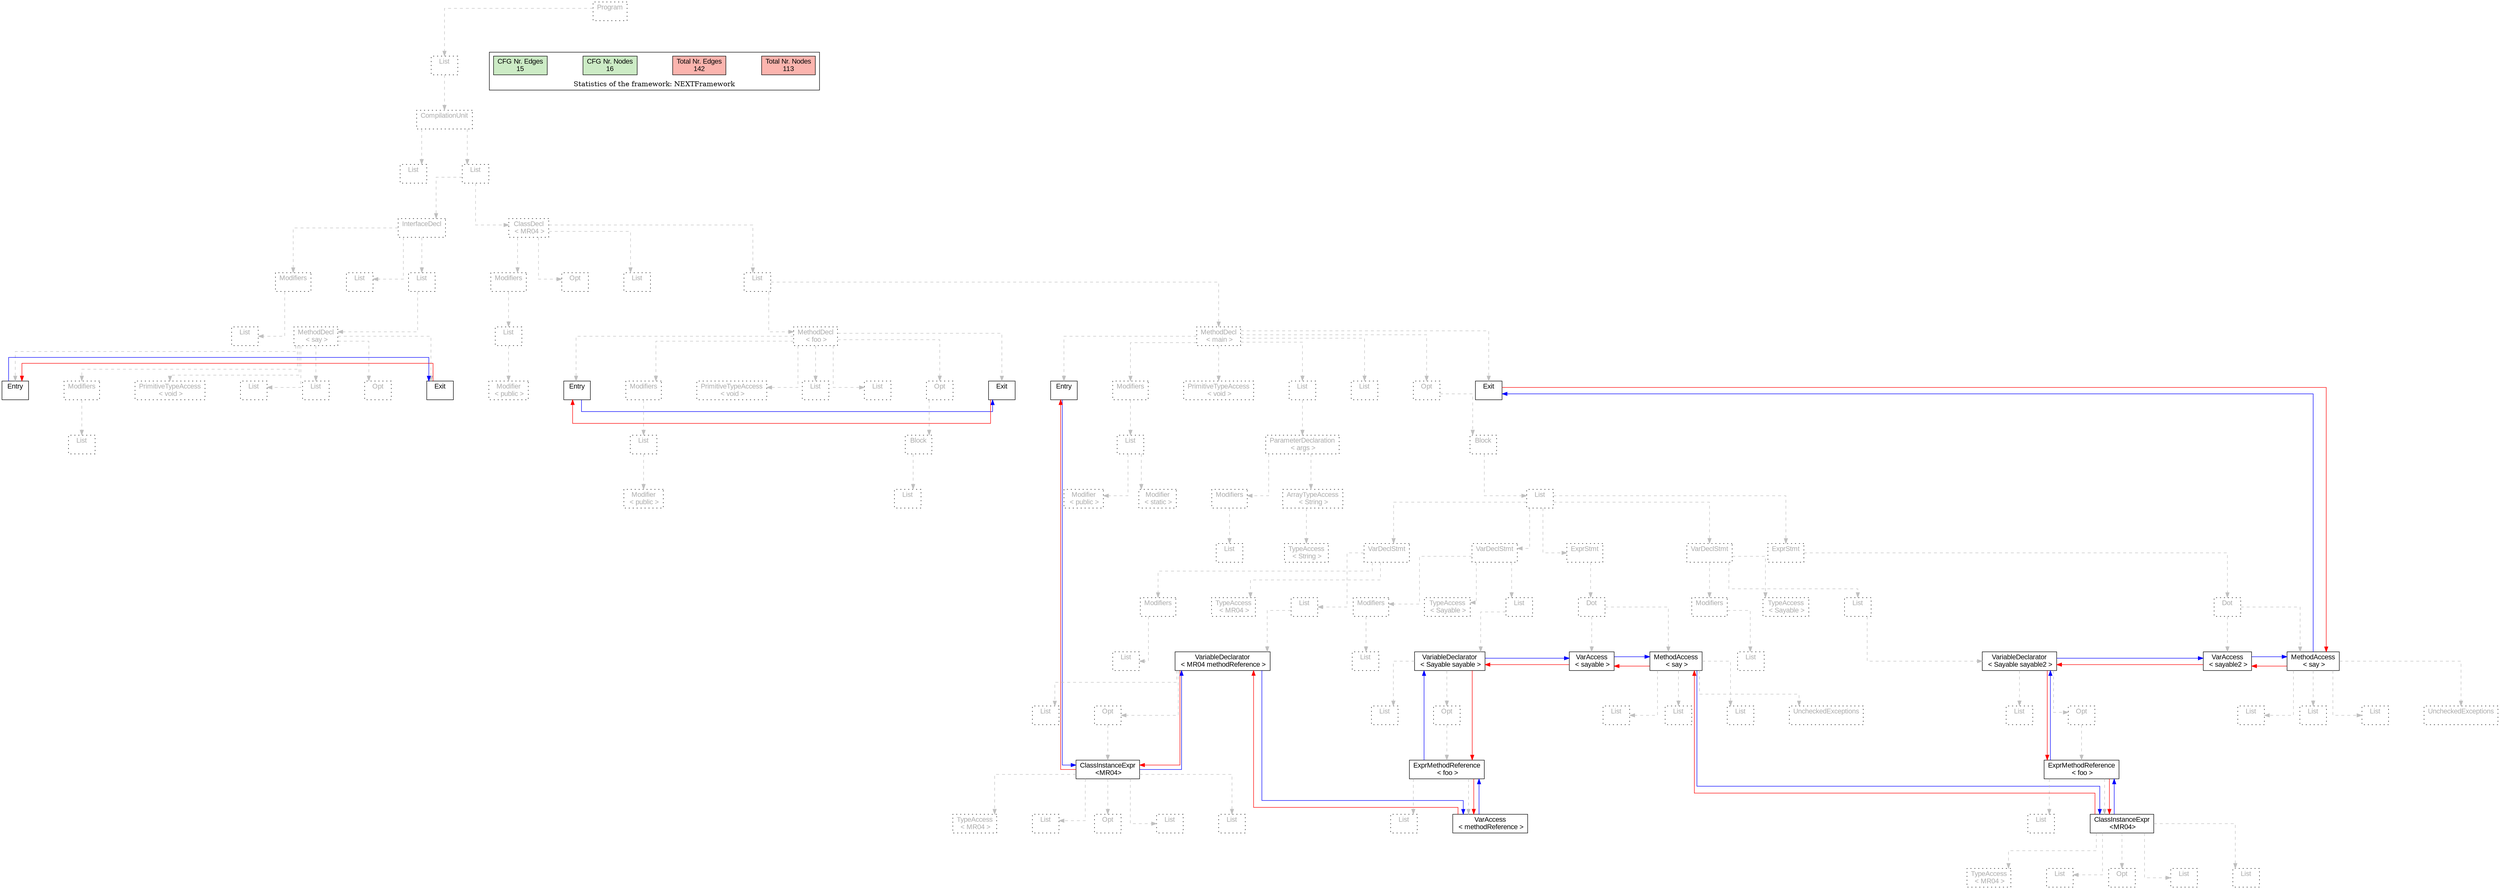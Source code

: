digraph G {
graph [splines=ortho, nodesep="1", ranksep="1"]
node [shape=rect, fontname=Arial];
{ rank = same; "Program[0]"}
{ rank = same; "List[1]"}
{ rank = same; "CompilationUnit[2]"}
{ rank = same; "List[3]"; "List[4]"}
{ rank = same; "InterfaceDecl[5]"; "ClassDecl[18]"}
{ rank = same; "Modifiers[6]"; "List[8]"; "List[9]"; "Modifiers[19]"; "Opt[22]"; "List[23]"; "List[24]"}
{ rank = same; "List[7]"; "MethodDecl[10]"; "List[20]"; "MethodDecl[25]"; "MethodDecl[36]"}
{ rank = same; "Entry[11]"; "Modifiers[12]"; "PrimitiveTypeAccess[14]"; "List[15]"; "List[16]"; "Opt[17]"; "Exit[18]"; "Modifier[21]"; "Entry[26]"; "Modifiers[27]"; "PrimitiveTypeAccess[30]"; "List[31]"; "List[32]"; "Opt[33]"; "Exit[34]"; "Entry[37]"; "Modifiers[38]"; "PrimitiveTypeAccess[42]"; "List[43]"; "List[49]"; "Opt[50]"; "Exit[51]"}
{ rank = same; "List[13]"; "List[28]"; "Block[34]"; "List[39]"; "ParameterDeclaration[44]"; "Block[51]"}
{ rank = same; "Modifier[29]"; "List[35]"; "Modifier[40]"; "Modifier[41]"; "Modifiers[45]"; "ArrayTypeAccess[47]"; "List[52]"}
{ rank = same; "List[46]"; "TypeAccess[48]"; "VarDeclStmt[53]"; "VarDeclStmt[67]"; "ExprStmt[78]"; "VarDeclStmt[86]"; "ExprStmt[102]"}
{ rank = same; "Modifiers[54]"; "TypeAccess[56]"; "List[57]"; "Modifiers[68]"; "TypeAccess[70]"; "List[71]"; "Dot[79]"; "Modifiers[87]"; "TypeAccess[89]"; "List[90]"; "Dot[103]"}
{ rank = same; "List[55]"; "VariableDeclarator[58]"; "List[69]"; "VariableDeclarator[72]"; "VarAccess[80]"; "MethodAccess[81]"; "List[88]"; "VariableDeclarator[91]"; "VarAccess[104]"; "MethodAccess[105]"}
{ rank = same; "List[59]"; "Opt[60]"; "List[73]"; "Opt[74]"; "List[83]"; "List[84]"; "List[85]"; "UncheckedExceptions[82]"; "List[92]"; "Opt[93]"; "List[107]"; "List[108]"; "List[109]"; "UncheckedExceptions[106]"}
{ rank = same; "ClassInstanceExpr[61]"; "ExprMethodReference[75]"; "ExprMethodReference[94]"}
{ rank = same; "TypeAccess[62]"; "List[63]"; "Opt[64]"; "List[65]"; "List[66]"; "List[76]"; "VarAccess[77]"; "List[95]"; "ClassInstanceExpr[96]"}
{ rank = same; "TypeAccess[97]"; "List[98]"; "Opt[99]"; "List[100]"; "List[101]"}
"Program[0]" [label="Program\n ", style= dotted   fillcolor="#eeeeee" fontcolor="#aaaaaa"  ]
"List[1]" [label="List\n ", style= dotted   fillcolor="#eeeeee" fontcolor="#aaaaaa"  ]
"CompilationUnit[2]" [label="CompilationUnit\n ", style= dotted   fillcolor="#eeeeee" fontcolor="#aaaaaa"  ]
"List[3]" [label="List\n ", style= dotted   fillcolor="#eeeeee" fontcolor="#aaaaaa"  ]
"List[4]" [label="List\n ", style= dotted   fillcolor="#eeeeee" fontcolor="#aaaaaa"  ]
"InterfaceDecl[5]" [label="InterfaceDecl\n ", style= dotted   fillcolor="#eeeeee" fontcolor="#aaaaaa"  ]
"Modifiers[6]" [label="Modifiers\n ", style= dotted   fillcolor="#eeeeee" fontcolor="#aaaaaa"  ]
"List[7]" [label="List\n ", style= dotted   fillcolor="#eeeeee" fontcolor="#aaaaaa"  ]
"List[8]" [label="List\n ", style= dotted   fillcolor="#eeeeee" fontcolor="#aaaaaa"  ]
"List[9]" [label="List\n ", style= dotted   fillcolor="#eeeeee" fontcolor="#aaaaaa"  ]
"MethodDecl[10]" [label="MethodDecl\n < say >", style= dotted   fillcolor="#eeeeee" fontcolor="#aaaaaa"  ]
"Entry[11]" [label="Entry\n ", fillcolor=white   style=filled  ]
"Modifiers[12]" [label="Modifiers\n ", style= dotted   fillcolor="#eeeeee" fontcolor="#aaaaaa"  ]
"List[13]" [label="List\n ", style= dotted   fillcolor="#eeeeee" fontcolor="#aaaaaa"  ]
"PrimitiveTypeAccess[14]" [label="PrimitiveTypeAccess\n < void >", style= dotted   fillcolor="#eeeeee" fontcolor="#aaaaaa"  ]
"List[15]" [label="List\n ", style= dotted   fillcolor="#eeeeee" fontcolor="#aaaaaa"  ]
"List[16]" [label="List\n ", style= dotted   fillcolor="#eeeeee" fontcolor="#aaaaaa"  ]
"Opt[17]" [label="Opt\n ", style= dotted   fillcolor="#eeeeee" fontcolor="#aaaaaa"  ]
"Exit[18]" [label="Exit\n ", fillcolor=white   style=filled  ]
"ClassDecl[18]" [label="ClassDecl\n < MR04 >", style= dotted   fillcolor="#eeeeee" fontcolor="#aaaaaa"  ]
"Modifiers[19]" [label="Modifiers\n ", style= dotted   fillcolor="#eeeeee" fontcolor="#aaaaaa"  ]
"List[20]" [label="List\n ", style= dotted   fillcolor="#eeeeee" fontcolor="#aaaaaa"  ]
"Modifier[21]" [label="Modifier\n < public >", style= dotted   fillcolor="#eeeeee" fontcolor="#aaaaaa"  ]
"Opt[22]" [label="Opt\n ", style= dotted   fillcolor="#eeeeee" fontcolor="#aaaaaa"  ]
"List[23]" [label="List\n ", style= dotted   fillcolor="#eeeeee" fontcolor="#aaaaaa"  ]
"List[24]" [label="List\n ", style= dotted   fillcolor="#eeeeee" fontcolor="#aaaaaa"  ]
"MethodDecl[25]" [label="MethodDecl\n < foo >", style= dotted   fillcolor="#eeeeee" fontcolor="#aaaaaa"  ]
"Entry[26]" [label="Entry\n ", fillcolor=white   style=filled  ]
"Modifiers[27]" [label="Modifiers\n ", style= dotted   fillcolor="#eeeeee" fontcolor="#aaaaaa"  ]
"List[28]" [label="List\n ", style= dotted   fillcolor="#eeeeee" fontcolor="#aaaaaa"  ]
"Modifier[29]" [label="Modifier\n < public >", style= dotted   fillcolor="#eeeeee" fontcolor="#aaaaaa"  ]
"PrimitiveTypeAccess[30]" [label="PrimitiveTypeAccess\n < void >", style= dotted   fillcolor="#eeeeee" fontcolor="#aaaaaa"  ]
"List[31]" [label="List\n ", style= dotted   fillcolor="#eeeeee" fontcolor="#aaaaaa"  ]
"List[32]" [label="List\n ", style= dotted   fillcolor="#eeeeee" fontcolor="#aaaaaa"  ]
"Opt[33]" [label="Opt\n ", style= dotted   fillcolor="#eeeeee" fontcolor="#aaaaaa"  ]
"Block[34]" [label="Block\n ", style= dotted   fillcolor="#eeeeee" fontcolor="#aaaaaa"  ]
"List[35]" [label="List\n ", style= dotted   fillcolor="#eeeeee" fontcolor="#aaaaaa"  ]
"Exit[34]" [label="Exit\n ", fillcolor=white   style=filled  ]
"MethodDecl[36]" [label="MethodDecl\n < main >", style= dotted   fillcolor="#eeeeee" fontcolor="#aaaaaa"  ]
"Entry[37]" [label="Entry\n ", fillcolor=white   style=filled  ]
"Modifiers[38]" [label="Modifiers\n ", style= dotted   fillcolor="#eeeeee" fontcolor="#aaaaaa"  ]
"List[39]" [label="List\n ", style= dotted   fillcolor="#eeeeee" fontcolor="#aaaaaa"  ]
"Modifier[40]" [label="Modifier\n < public >", style= dotted   fillcolor="#eeeeee" fontcolor="#aaaaaa"  ]
"Modifier[41]" [label="Modifier\n < static >", style= dotted   fillcolor="#eeeeee" fontcolor="#aaaaaa"  ]
"PrimitiveTypeAccess[42]" [label="PrimitiveTypeAccess\n < void >", style= dotted   fillcolor="#eeeeee" fontcolor="#aaaaaa"  ]
"List[43]" [label="List\n ", style= dotted   fillcolor="#eeeeee" fontcolor="#aaaaaa"  ]
"ParameterDeclaration[44]" [label="ParameterDeclaration\n < args >", style= dotted   fillcolor="#eeeeee" fontcolor="#aaaaaa"  ]
"Modifiers[45]" [label="Modifiers\n ", style= dotted   fillcolor="#eeeeee" fontcolor="#aaaaaa"  ]
"List[46]" [label="List\n ", style= dotted   fillcolor="#eeeeee" fontcolor="#aaaaaa"  ]
"ArrayTypeAccess[47]" [label="ArrayTypeAccess\n < String >", style= dotted   fillcolor="#eeeeee" fontcolor="#aaaaaa"  ]
"TypeAccess[48]" [label="TypeAccess\n < String >", style= dotted   fillcolor="#eeeeee" fontcolor="#aaaaaa"  ]
"List[49]" [label="List\n ", style= dotted   fillcolor="#eeeeee" fontcolor="#aaaaaa"  ]
"Opt[50]" [label="Opt\n ", style= dotted   fillcolor="#eeeeee" fontcolor="#aaaaaa"  ]
"Block[51]" [label="Block\n ", style= dotted   fillcolor="#eeeeee" fontcolor="#aaaaaa"  ]
"List[52]" [label="List\n ", style= dotted   fillcolor="#eeeeee" fontcolor="#aaaaaa"  ]
"VarDeclStmt[53]" [label="VarDeclStmt\n ", style= dotted   fillcolor="#eeeeee" fontcolor="#aaaaaa"  ]
"Modifiers[54]" [label="Modifiers\n ", style= dotted   fillcolor="#eeeeee" fontcolor="#aaaaaa"  ]
"List[55]" [label="List\n ", style= dotted   fillcolor="#eeeeee" fontcolor="#aaaaaa"  ]
"TypeAccess[56]" [label="TypeAccess\n < MR04 >", style= dotted   fillcolor="#eeeeee" fontcolor="#aaaaaa"  ]
"List[57]" [label="List\n ", style= dotted   fillcolor="#eeeeee" fontcolor="#aaaaaa"  ]
"VariableDeclarator[58]" [label="VariableDeclarator\n < MR04 methodReference >", fillcolor=white   style=filled  ]
"List[59]" [label="List\n ", style= dotted   fillcolor="#eeeeee" fontcolor="#aaaaaa"  ]
"Opt[60]" [label="Opt\n ", style= dotted   fillcolor="#eeeeee" fontcolor="#aaaaaa"  ]
"ClassInstanceExpr[61]" [label="ClassInstanceExpr\n <MR04>", fillcolor=white   style=filled  ]
"TypeAccess[62]" [label="TypeAccess\n < MR04 >", style= dotted   fillcolor="#eeeeee" fontcolor="#aaaaaa"  ]
"List[63]" [label="List\n ", style= dotted   fillcolor="#eeeeee" fontcolor="#aaaaaa"  ]
"Opt[64]" [label="Opt\n ", style= dotted   fillcolor="#eeeeee" fontcolor="#aaaaaa"  ]
"List[65]" [label="List\n ", style= dotted   fillcolor="#eeeeee" fontcolor="#aaaaaa"  ]
"List[66]" [label="List\n ", style= dotted   fillcolor="#eeeeee" fontcolor="#aaaaaa"  ]
"VarDeclStmt[67]" [label="VarDeclStmt\n ", style= dotted   fillcolor="#eeeeee" fontcolor="#aaaaaa"  ]
"Modifiers[68]" [label="Modifiers\n ", style= dotted   fillcolor="#eeeeee" fontcolor="#aaaaaa"  ]
"List[69]" [label="List\n ", style= dotted   fillcolor="#eeeeee" fontcolor="#aaaaaa"  ]
"TypeAccess[70]" [label="TypeAccess\n < Sayable >", style= dotted   fillcolor="#eeeeee" fontcolor="#aaaaaa"  ]
"List[71]" [label="List\n ", style= dotted   fillcolor="#eeeeee" fontcolor="#aaaaaa"  ]
"VariableDeclarator[72]" [label="VariableDeclarator\n < Sayable sayable >", fillcolor=white   style=filled  ]
"List[73]" [label="List\n ", style= dotted   fillcolor="#eeeeee" fontcolor="#aaaaaa"  ]
"Opt[74]" [label="Opt\n ", style= dotted   fillcolor="#eeeeee" fontcolor="#aaaaaa"  ]
"ExprMethodReference[75]" [label="ExprMethodReference\n < foo >", fillcolor=white   style=filled  ]
"List[76]" [label="List\n ", style= dotted   fillcolor="#eeeeee" fontcolor="#aaaaaa"  ]
"VarAccess[77]" [label="VarAccess\n < methodReference >", fillcolor=white   style=filled  ]
"ExprStmt[78]" [label="ExprStmt\n ", style= dotted   fillcolor="#eeeeee" fontcolor="#aaaaaa"  ]
"Dot[79]" [label="Dot\n ", style= dotted   fillcolor="#eeeeee" fontcolor="#aaaaaa"  ]
"VarAccess[80]" [label="VarAccess\n < sayable >", fillcolor=white   style=filled  ]
"MethodAccess[81]" [label="MethodAccess\n < say >", fillcolor=white   style=filled  ]
"List[83]" [label="List\n ", style= dotted   fillcolor="#eeeeee" fontcolor="#aaaaaa"  ]
"List[84]" [label="List\n ", style= dotted   fillcolor="#eeeeee" fontcolor="#aaaaaa"  ]
"List[85]" [label="List\n ", style= dotted   fillcolor="#eeeeee" fontcolor="#aaaaaa"  ]
"UncheckedExceptions[82]" [label="UncheckedExceptions\n ", style= dotted   fillcolor="#eeeeee" fontcolor="#aaaaaa"  ]
"VarDeclStmt[86]" [label="VarDeclStmt\n ", style= dotted   fillcolor="#eeeeee" fontcolor="#aaaaaa"  ]
"Modifiers[87]" [label="Modifiers\n ", style= dotted   fillcolor="#eeeeee" fontcolor="#aaaaaa"  ]
"List[88]" [label="List\n ", style= dotted   fillcolor="#eeeeee" fontcolor="#aaaaaa"  ]
"TypeAccess[89]" [label="TypeAccess\n < Sayable >", style= dotted   fillcolor="#eeeeee" fontcolor="#aaaaaa"  ]
"List[90]" [label="List\n ", style= dotted   fillcolor="#eeeeee" fontcolor="#aaaaaa"  ]
"VariableDeclarator[91]" [label="VariableDeclarator\n < Sayable sayable2 >", fillcolor=white   style=filled  ]
"List[92]" [label="List\n ", style= dotted   fillcolor="#eeeeee" fontcolor="#aaaaaa"  ]
"Opt[93]" [label="Opt\n ", style= dotted   fillcolor="#eeeeee" fontcolor="#aaaaaa"  ]
"ExprMethodReference[94]" [label="ExprMethodReference\n < foo >", fillcolor=white   style=filled  ]
"List[95]" [label="List\n ", style= dotted   fillcolor="#eeeeee" fontcolor="#aaaaaa"  ]
"ClassInstanceExpr[96]" [label="ClassInstanceExpr\n <MR04>", fillcolor=white   style=filled  ]
"TypeAccess[97]" [label="TypeAccess\n < MR04 >", style= dotted   fillcolor="#eeeeee" fontcolor="#aaaaaa"  ]
"List[98]" [label="List\n ", style= dotted   fillcolor="#eeeeee" fontcolor="#aaaaaa"  ]
"Opt[99]" [label="Opt\n ", style= dotted   fillcolor="#eeeeee" fontcolor="#aaaaaa"  ]
"List[100]" [label="List\n ", style= dotted   fillcolor="#eeeeee" fontcolor="#aaaaaa"  ]
"List[101]" [label="List\n ", style= dotted   fillcolor="#eeeeee" fontcolor="#aaaaaa"  ]
"ExprStmt[102]" [label="ExprStmt\n ", style= dotted   fillcolor="#eeeeee" fontcolor="#aaaaaa"  ]
"Dot[103]" [label="Dot\n ", style= dotted   fillcolor="#eeeeee" fontcolor="#aaaaaa"  ]
"VarAccess[104]" [label="VarAccess\n < sayable2 >", fillcolor=white   style=filled  ]
"MethodAccess[105]" [label="MethodAccess\n < say >", fillcolor=white   style=filled  ]
"List[107]" [label="List\n ", style= dotted   fillcolor="#eeeeee" fontcolor="#aaaaaa"  ]
"List[108]" [label="List\n ", style= dotted   fillcolor="#eeeeee" fontcolor="#aaaaaa"  ]
"List[109]" [label="List\n ", style= dotted   fillcolor="#eeeeee" fontcolor="#aaaaaa"  ]
"UncheckedExceptions[106]" [label="UncheckedExceptions\n ", style= dotted   fillcolor="#eeeeee" fontcolor="#aaaaaa"  ]
"Exit[51]" [label="Exit\n ", fillcolor=white   style=filled  ]
"CompilationUnit[2]" -> "List[3]" [style=dashed, color=gray]
"Modifiers[6]" -> "List[7]" [style=dashed, color=gray]
"InterfaceDecl[5]" -> "Modifiers[6]" [style=dashed, color=gray]
"InterfaceDecl[5]" -> "List[8]" [style=dashed, color=gray]
"MethodDecl[10]" -> "Entry[11]" [style=dashed, color=gray]
"Modifiers[12]" -> "List[13]" [style=dashed, color=gray]
"MethodDecl[10]" -> "Modifiers[12]" [style=dashed, color=gray]
"MethodDecl[10]" -> "PrimitiveTypeAccess[14]" [style=dashed, color=gray]
"MethodDecl[10]" -> "List[15]" [style=dashed, color=gray]
"MethodDecl[10]" -> "List[16]" [style=dashed, color=gray]
"MethodDecl[10]" -> "Opt[17]" [style=dashed, color=gray]
"MethodDecl[10]" -> "Exit[18]" [style=dashed, color=gray]
"List[9]" -> "MethodDecl[10]" [style=dashed, color=gray]
"InterfaceDecl[5]" -> "List[9]" [style=dashed, color=gray]
"List[4]" -> "InterfaceDecl[5]" [style=dashed, color=gray]
"List[20]" -> "Modifier[21]" [style=dashed, color=gray]
"Modifiers[19]" -> "List[20]" [style=dashed, color=gray]
"ClassDecl[18]" -> "Modifiers[19]" [style=dashed, color=gray]
"ClassDecl[18]" -> "Opt[22]" [style=dashed, color=gray]
"ClassDecl[18]" -> "List[23]" [style=dashed, color=gray]
"MethodDecl[25]" -> "Entry[26]" [style=dashed, color=gray]
"List[28]" -> "Modifier[29]" [style=dashed, color=gray]
"Modifiers[27]" -> "List[28]" [style=dashed, color=gray]
"MethodDecl[25]" -> "Modifiers[27]" [style=dashed, color=gray]
"MethodDecl[25]" -> "PrimitiveTypeAccess[30]" [style=dashed, color=gray]
"MethodDecl[25]" -> "List[31]" [style=dashed, color=gray]
"MethodDecl[25]" -> "List[32]" [style=dashed, color=gray]
"Block[34]" -> "List[35]" [style=dashed, color=gray]
"Opt[33]" -> "Block[34]" [style=dashed, color=gray]
"MethodDecl[25]" -> "Opt[33]" [style=dashed, color=gray]
"MethodDecl[25]" -> "Exit[34]" [style=dashed, color=gray]
"List[24]" -> "MethodDecl[25]" [style=dashed, color=gray]
"MethodDecl[36]" -> "Entry[37]" [style=dashed, color=gray]
"List[39]" -> "Modifier[40]" [style=dashed, color=gray]
"List[39]" -> "Modifier[41]" [style=dashed, color=gray]
"Modifiers[38]" -> "List[39]" [style=dashed, color=gray]
"MethodDecl[36]" -> "Modifiers[38]" [style=dashed, color=gray]
"MethodDecl[36]" -> "PrimitiveTypeAccess[42]" [style=dashed, color=gray]
"Modifiers[45]" -> "List[46]" [style=dashed, color=gray]
"ParameterDeclaration[44]" -> "Modifiers[45]" [style=dashed, color=gray]
"ArrayTypeAccess[47]" -> "TypeAccess[48]" [style=dashed, color=gray]
"ParameterDeclaration[44]" -> "ArrayTypeAccess[47]" [style=dashed, color=gray]
"List[43]" -> "ParameterDeclaration[44]" [style=dashed, color=gray]
"MethodDecl[36]" -> "List[43]" [style=dashed, color=gray]
"MethodDecl[36]" -> "List[49]" [style=dashed, color=gray]
"Modifiers[54]" -> "List[55]" [style=dashed, color=gray]
"VarDeclStmt[53]" -> "Modifiers[54]" [style=dashed, color=gray]
"VarDeclStmt[53]" -> "TypeAccess[56]" [style=dashed, color=gray]
"VariableDeclarator[58]" -> "List[59]" [style=dashed, color=gray]
"ClassInstanceExpr[61]" -> "TypeAccess[62]" [style=dashed, color=gray]
"ClassInstanceExpr[61]" -> "List[63]" [style=dashed, color=gray]
"ClassInstanceExpr[61]" -> "Opt[64]" [style=dashed, color=gray]
"ClassInstanceExpr[61]" -> "List[65]" [style=dashed, color=gray]
"ClassInstanceExpr[61]" -> "List[66]" [style=dashed, color=gray]
"Opt[60]" -> "ClassInstanceExpr[61]" [style=dashed, color=gray]
"VariableDeclarator[58]" -> "Opt[60]" [style=dashed, color=gray]
"List[57]" -> "VariableDeclarator[58]" [style=dashed, color=gray]
"VarDeclStmt[53]" -> "List[57]" [style=dashed, color=gray]
"List[52]" -> "VarDeclStmt[53]" [style=dashed, color=gray]
"Modifiers[68]" -> "List[69]" [style=dashed, color=gray]
"VarDeclStmt[67]" -> "Modifiers[68]" [style=dashed, color=gray]
"VarDeclStmt[67]" -> "TypeAccess[70]" [style=dashed, color=gray]
"VariableDeclarator[72]" -> "List[73]" [style=dashed, color=gray]
"ExprMethodReference[75]" -> "List[76]" [style=dashed, color=gray]
"ExprMethodReference[75]" -> "VarAccess[77]" [style=dashed, color=gray]
"Opt[74]" -> "ExprMethodReference[75]" [style=dashed, color=gray]
"VariableDeclarator[72]" -> "Opt[74]" [style=dashed, color=gray]
"List[71]" -> "VariableDeclarator[72]" [style=dashed, color=gray]
"VarDeclStmt[67]" -> "List[71]" [style=dashed, color=gray]
"List[52]" -> "VarDeclStmt[67]" [style=dashed, color=gray]
"Dot[79]" -> "VarAccess[80]" [style=dashed, color=gray]
"MethodAccess[81]" -> "List[83]" [style=dashed, color=gray]
"MethodAccess[81]" -> "List[84]" [style=dashed, color=gray]
"MethodAccess[81]" -> "List[85]" [style=dashed, color=gray]
"MethodAccess[81]" -> "UncheckedExceptions[82]" [style=dashed, color=gray]
"Dot[79]" -> "MethodAccess[81]" [style=dashed, color=gray]
"ExprStmt[78]" -> "Dot[79]" [style=dashed, color=gray]
"List[52]" -> "ExprStmt[78]" [style=dashed, color=gray]
"Modifiers[87]" -> "List[88]" [style=dashed, color=gray]
"VarDeclStmt[86]" -> "Modifiers[87]" [style=dashed, color=gray]
"VarDeclStmt[86]" -> "TypeAccess[89]" [style=dashed, color=gray]
"VariableDeclarator[91]" -> "List[92]" [style=dashed, color=gray]
"ExprMethodReference[94]" -> "List[95]" [style=dashed, color=gray]
"ClassInstanceExpr[96]" -> "TypeAccess[97]" [style=dashed, color=gray]
"ClassInstanceExpr[96]" -> "List[98]" [style=dashed, color=gray]
"ClassInstanceExpr[96]" -> "Opt[99]" [style=dashed, color=gray]
"ClassInstanceExpr[96]" -> "List[100]" [style=dashed, color=gray]
"ClassInstanceExpr[96]" -> "List[101]" [style=dashed, color=gray]
"ExprMethodReference[94]" -> "ClassInstanceExpr[96]" [style=dashed, color=gray]
"Opt[93]" -> "ExprMethodReference[94]" [style=dashed, color=gray]
"VariableDeclarator[91]" -> "Opt[93]" [style=dashed, color=gray]
"List[90]" -> "VariableDeclarator[91]" [style=dashed, color=gray]
"VarDeclStmt[86]" -> "List[90]" [style=dashed, color=gray]
"List[52]" -> "VarDeclStmt[86]" [style=dashed, color=gray]
"Dot[103]" -> "VarAccess[104]" [style=dashed, color=gray]
"MethodAccess[105]" -> "List[107]" [style=dashed, color=gray]
"MethodAccess[105]" -> "List[108]" [style=dashed, color=gray]
"MethodAccess[105]" -> "List[109]" [style=dashed, color=gray]
"MethodAccess[105]" -> "UncheckedExceptions[106]" [style=dashed, color=gray]
"Dot[103]" -> "MethodAccess[105]" [style=dashed, color=gray]
"ExprStmt[102]" -> "Dot[103]" [style=dashed, color=gray]
"List[52]" -> "ExprStmt[102]" [style=dashed, color=gray]
"Block[51]" -> "List[52]" [style=dashed, color=gray]
"Opt[50]" -> "Block[51]" [style=dashed, color=gray]
"MethodDecl[36]" -> "Opt[50]" [style=dashed, color=gray]
"MethodDecl[36]" -> "Exit[51]" [style=dashed, color=gray]
"List[24]" -> "MethodDecl[36]" [style=dashed, color=gray]
"ClassDecl[18]" -> "List[24]" [style=dashed, color=gray]
"List[4]" -> "ClassDecl[18]" [style=dashed, color=gray]
"CompilationUnit[2]" -> "List[4]" [style=dashed, color=gray]
"List[1]" -> "CompilationUnit[2]" [style=dashed, color=gray]
"Program[0]" -> "List[1]" [style=dashed, color=gray]
"Exit[18]" -> "Entry[11]" [color=red, constraint=false]
"Entry[11]" -> "Exit[18]" [color=blue, constraint=false, xlabel=" "] 
"Exit[34]" -> "Entry[26]" [color=red, constraint=false]
"Entry[26]" -> "Exit[34]" [color=blue, constraint=false, xlabel=" "] 
"Exit[51]" -> "MethodAccess[105]" [color=red, constraint=false]
"MethodAccess[105]" -> "Exit[51]" [color=blue, constraint=false, xlabel=" "] 
"MethodAccess[105]" -> "VarAccess[104]" [color=red, constraint=false]
"VarAccess[104]" -> "MethodAccess[105]" [color=blue, constraint=false, xlabel=" "] 
"VarAccess[104]" -> "VariableDeclarator[91]" [color=red, constraint=false]
"VariableDeclarator[91]" -> "VarAccess[104]" [color=blue, constraint=false, xlabel=" "] 
"VariableDeclarator[91]" -> "ExprMethodReference[94]" [color=red, constraint=false]
"ExprMethodReference[94]" -> "VariableDeclarator[91]" [color=blue, constraint=false, xlabel=" "] 
"ExprMethodReference[94]" -> "ClassInstanceExpr[96]" [color=red, constraint=false]
"ClassInstanceExpr[96]" -> "ExprMethodReference[94]" [color=blue, constraint=false, xlabel=" "] 
"ClassInstanceExpr[96]" -> "MethodAccess[81]" [color=red, constraint=false]
"MethodAccess[81]" -> "ClassInstanceExpr[96]" [color=blue, constraint=false, xlabel=" "] 
"MethodAccess[81]" -> "VarAccess[80]" [color=red, constraint=false]
"VarAccess[80]" -> "MethodAccess[81]" [color=blue, constraint=false, xlabel=" "] 
"VarAccess[80]" -> "VariableDeclarator[72]" [color=red, constraint=false]
"VariableDeclarator[72]" -> "VarAccess[80]" [color=blue, constraint=false, xlabel=" "] 
"VariableDeclarator[72]" -> "ExprMethodReference[75]" [color=red, constraint=false]
"ExprMethodReference[75]" -> "VariableDeclarator[72]" [color=blue, constraint=false, xlabel=" "] 
"ExprMethodReference[75]" -> "VarAccess[77]" [color=red, constraint=false]
"VarAccess[77]" -> "ExprMethodReference[75]" [color=blue, constraint=false, xlabel=" "] 
"VarAccess[77]" -> "VariableDeclarator[58]" [color=red, constraint=false]
"VariableDeclarator[58]" -> "VarAccess[77]" [color=blue, constraint=false, xlabel=" "] 
"VariableDeclarator[58]" -> "ClassInstanceExpr[61]" [color=red, constraint=false]
"ClassInstanceExpr[61]" -> "VariableDeclarator[58]" [color=blue, constraint=false, xlabel=" "] 
"ClassInstanceExpr[61]" -> "Entry[37]" [color=red, constraint=false]
"Entry[37]" -> "ClassInstanceExpr[61]" [color=blue, constraint=false, xlabel=" "] 
"List[3]" -> "List[4]" [style=invis]
"InterfaceDecl[5]" -> "ClassDecl[18]" [style=invis]
"Modifiers[6]" -> "List[8]" -> "List[9]" [style=invis]
"Entry[11]" -> "Modifiers[12]" -> "PrimitiveTypeAccess[14]" -> "List[15]" -> "List[16]" -> "Opt[17]" -> "Exit[18]" [style=invis]
"Modifiers[19]" -> "Opt[22]" -> "List[23]" -> "List[24]" [style=invis]
"MethodDecl[25]" -> "MethodDecl[36]" [style=invis]
"Entry[26]" -> "Modifiers[27]" -> "PrimitiveTypeAccess[30]" -> "List[31]" -> "List[32]" -> "Opt[33]" -> "Exit[34]" [style=invis]
"Entry[37]" -> "Modifiers[38]" -> "PrimitiveTypeAccess[42]" -> "List[43]" -> "List[49]" -> "Opt[50]" -> "Exit[51]" [style=invis]
"Modifier[40]" -> "Modifier[41]" [style=invis]
"Modifiers[45]" -> "ArrayTypeAccess[47]" [style=invis]
"VarDeclStmt[53]" -> "VarDeclStmt[67]" -> "ExprStmt[78]" -> "VarDeclStmt[86]" -> "ExprStmt[102]" [style=invis]
"Modifiers[54]" -> "TypeAccess[56]" -> "List[57]" [style=invis]
"List[59]" -> "Opt[60]" [style=invis]
"TypeAccess[62]" -> "List[63]" -> "Opt[64]" [style=invis]
"Modifiers[68]" -> "TypeAccess[70]" -> "List[71]" [style=invis]
"List[73]" -> "Opt[74]" [style=invis]
"List[76]" -> "VarAccess[77]" [style=invis]
"VarAccess[80]" -> "MethodAccess[81]" [style=invis]
"Modifiers[87]" -> "TypeAccess[89]" -> "List[90]" [style=invis]
"List[92]" -> "Opt[93]" [style=invis]
"List[95]" -> "ClassInstanceExpr[96]" [style=invis]
"TypeAccess[97]" -> "List[98]" -> "Opt[99]" [style=invis]
"VarAccess[104]" -> "MethodAccess[105]" [style=invis]

subgraph cluster_legend {
{node [style=filled, fillcolor=1, colorscheme="pastel13"]
Nodes [label="Total Nr. Nodes
113", fillcolor=1]
Edges [label="Total Nr. Edges
142", fillcolor=1]
NodesCFG [label="CFG Nr. Nodes
16", fillcolor=3]
EdgesCFG [label="CFG Nr. Edges
15", fillcolor=3]
Nodes-> "Program[0]" -> NodesCFG  [style="invis"]
Edges -> "Program[0]" ->EdgesCFG [style="invis"]}
label = "Statistics of the framework: NEXTFramework"
style="solid"
ranksep=0.05
nodesep=0.01
labelloc = b
len=2
}}